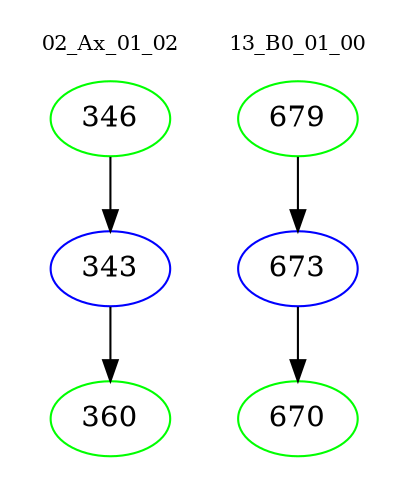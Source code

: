 digraph{
subgraph cluster_0 {
color = white
label = "02_Ax_01_02";
fontsize=10;
T0_346 [label="346", color="green"]
T0_346 -> T0_343 [color="black"]
T0_343 [label="343", color="blue"]
T0_343 -> T0_360 [color="black"]
T0_360 [label="360", color="green"]
}
subgraph cluster_1 {
color = white
label = "13_B0_01_00";
fontsize=10;
T1_679 [label="679", color="green"]
T1_679 -> T1_673 [color="black"]
T1_673 [label="673", color="blue"]
T1_673 -> T1_670 [color="black"]
T1_670 [label="670", color="green"]
}
}
